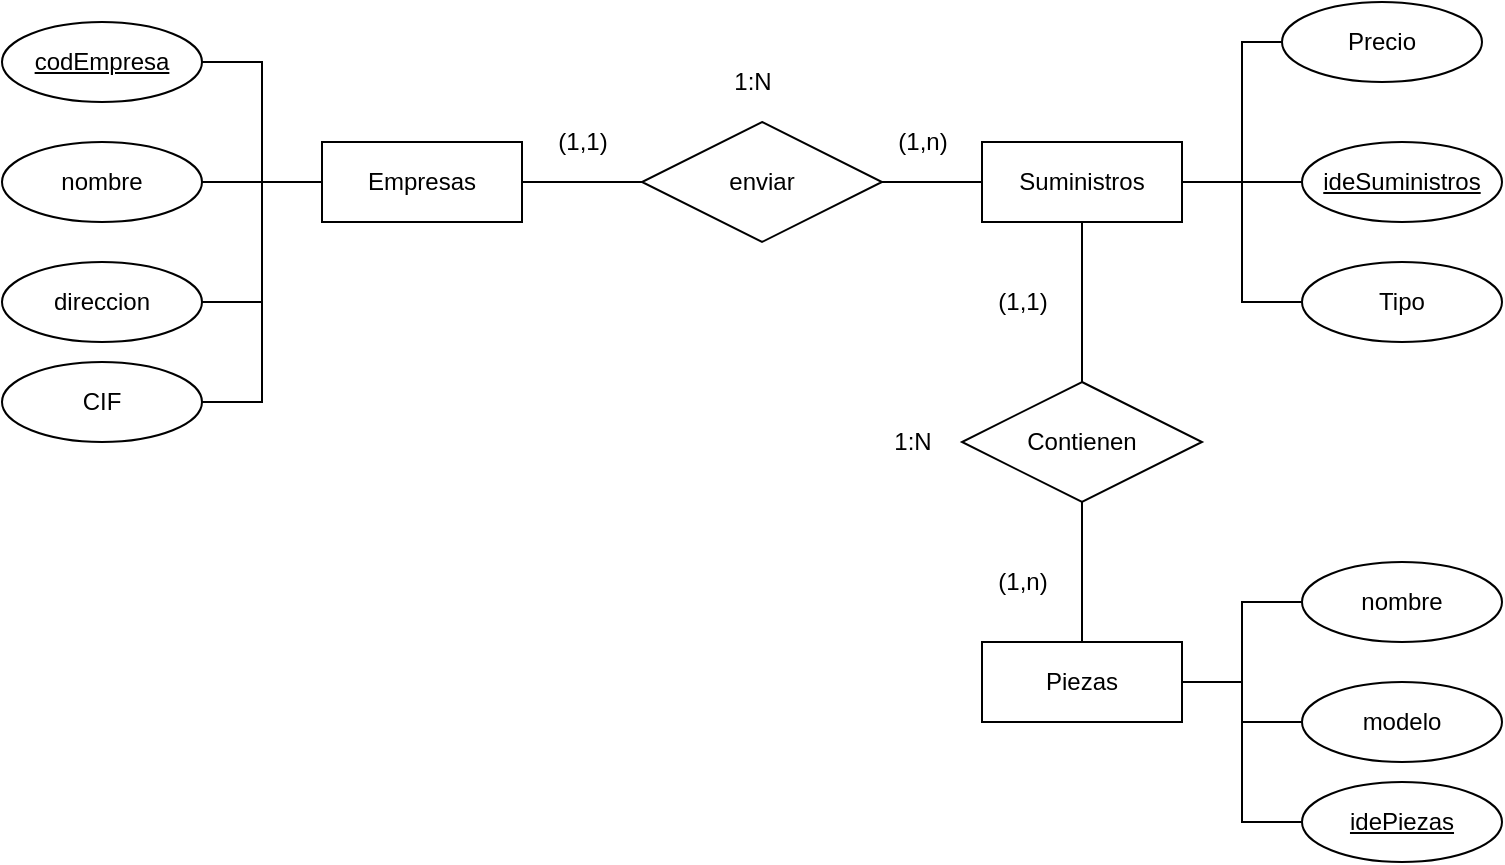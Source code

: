 <mxfile version="13.7.9" type="device"><diagram id="8VRrVGqS5DkXMS_zEGpq" name="Página-1"><mxGraphModel dx="1086" dy="806" grid="1" gridSize="10" guides="1" tooltips="1" connect="1" arrows="1" fold="1" page="1" pageScale="1" pageWidth="827" pageHeight="1169" math="0" shadow="0"><root><mxCell id="0"/><mxCell id="1" parent="0"/><mxCell id="Lz2beC8fx2rzeO-MVMVy-1" value="Empresas" style="whiteSpace=wrap;html=1;align=center;" vertex="1" parent="1"><mxGeometry x="180" y="160" width="100" height="40" as="geometry"/></mxCell><mxCell id="Lz2beC8fx2rzeO-MVMVy-2" value="Suministros" style="whiteSpace=wrap;html=1;align=center;" vertex="1" parent="1"><mxGeometry x="510" y="160" width="100" height="40" as="geometry"/></mxCell><mxCell id="Lz2beC8fx2rzeO-MVMVy-4" style="edgeStyle=orthogonalEdgeStyle;rounded=0;orthogonalLoop=1;jettySize=auto;html=1;entryX=1;entryY=0.5;entryDx=0;entryDy=0;endArrow=none;endFill=0;" edge="1" parent="1" source="Lz2beC8fx2rzeO-MVMVy-3" target="Lz2beC8fx2rzeO-MVMVy-1"><mxGeometry relative="1" as="geometry"/></mxCell><mxCell id="Lz2beC8fx2rzeO-MVMVy-5" style="edgeStyle=orthogonalEdgeStyle;rounded=0;orthogonalLoop=1;jettySize=auto;html=1;exitX=1;exitY=0.5;exitDx=0;exitDy=0;endArrow=none;endFill=0;" edge="1" parent="1" source="Lz2beC8fx2rzeO-MVMVy-3" target="Lz2beC8fx2rzeO-MVMVy-2"><mxGeometry relative="1" as="geometry"/></mxCell><mxCell id="Lz2beC8fx2rzeO-MVMVy-3" value="enviar" style="shape=rhombus;perimeter=rhombusPerimeter;whiteSpace=wrap;html=1;align=center;" vertex="1" parent="1"><mxGeometry x="340" y="150" width="120" height="60" as="geometry"/></mxCell><mxCell id="Lz2beC8fx2rzeO-MVMVy-6" value="(1,n)" style="text;html=1;align=center;verticalAlign=middle;resizable=0;points=[];autosize=1;" vertex="1" parent="1"><mxGeometry x="460" y="150" width="40" height="20" as="geometry"/></mxCell><mxCell id="Lz2beC8fx2rzeO-MVMVy-7" value="(1,1)" style="text;html=1;align=center;verticalAlign=middle;resizable=0;points=[];autosize=1;" vertex="1" parent="1"><mxGeometry x="290" y="150" width="40" height="20" as="geometry"/></mxCell><mxCell id="Lz2beC8fx2rzeO-MVMVy-8" value="1:N" style="text;html=1;align=center;verticalAlign=middle;resizable=0;points=[];autosize=1;" vertex="1" parent="1"><mxGeometry x="380" y="120" width="30" height="20" as="geometry"/></mxCell><mxCell id="Lz2beC8fx2rzeO-MVMVy-22" style="edgeStyle=orthogonalEdgeStyle;rounded=0;orthogonalLoop=1;jettySize=auto;html=1;endArrow=none;endFill=0;" edge="1" parent="1" source="Lz2beC8fx2rzeO-MVMVy-15" target="Lz2beC8fx2rzeO-MVMVy-1"><mxGeometry relative="1" as="geometry"/></mxCell><mxCell id="Lz2beC8fx2rzeO-MVMVy-15" value="nombre" style="ellipse;whiteSpace=wrap;html=1;align=center;" vertex="1" parent="1"><mxGeometry x="20" y="160" width="100" height="40" as="geometry"/></mxCell><mxCell id="Lz2beC8fx2rzeO-MVMVy-21" style="edgeStyle=orthogonalEdgeStyle;rounded=0;orthogonalLoop=1;jettySize=auto;html=1;exitX=1;exitY=0.5;exitDx=0;exitDy=0;entryX=0;entryY=0.5;entryDx=0;entryDy=0;endArrow=none;endFill=0;" edge="1" parent="1" source="Lz2beC8fx2rzeO-MVMVy-16" target="Lz2beC8fx2rzeO-MVMVy-1"><mxGeometry relative="1" as="geometry"/></mxCell><mxCell id="Lz2beC8fx2rzeO-MVMVy-16" value="&lt;u&gt;codEmpresa&lt;/u&gt;" style="ellipse;whiteSpace=wrap;html=1;align=center;" vertex="1" parent="1"><mxGeometry x="20" y="100" width="100" height="40" as="geometry"/></mxCell><mxCell id="Lz2beC8fx2rzeO-MVMVy-24" style="edgeStyle=orthogonalEdgeStyle;rounded=0;orthogonalLoop=1;jettySize=auto;html=1;entryX=0;entryY=0.5;entryDx=0;entryDy=0;endArrow=none;endFill=0;" edge="1" parent="1" source="Lz2beC8fx2rzeO-MVMVy-17" target="Lz2beC8fx2rzeO-MVMVy-1"><mxGeometry relative="1" as="geometry"/></mxCell><mxCell id="Lz2beC8fx2rzeO-MVMVy-17" value="CIF" style="ellipse;whiteSpace=wrap;html=1;align=center;" vertex="1" parent="1"><mxGeometry x="20" y="270" width="100" height="40" as="geometry"/></mxCell><mxCell id="Lz2beC8fx2rzeO-MVMVy-23" style="edgeStyle=orthogonalEdgeStyle;rounded=0;orthogonalLoop=1;jettySize=auto;html=1;entryX=0;entryY=0.5;entryDx=0;entryDy=0;endArrow=none;endFill=0;" edge="1" parent="1" source="Lz2beC8fx2rzeO-MVMVy-18" target="Lz2beC8fx2rzeO-MVMVy-1"><mxGeometry relative="1" as="geometry"/></mxCell><mxCell id="Lz2beC8fx2rzeO-MVMVy-18" value="direccion" style="ellipse;whiteSpace=wrap;html=1;align=center;" vertex="1" parent="1"><mxGeometry x="20" y="220" width="100" height="40" as="geometry"/></mxCell><mxCell id="Lz2beC8fx2rzeO-MVMVy-26" style="edgeStyle=orthogonalEdgeStyle;rounded=0;orthogonalLoop=1;jettySize=auto;html=1;entryX=1;entryY=0.5;entryDx=0;entryDy=0;endArrow=none;endFill=0;" edge="1" parent="1" source="Lz2beC8fx2rzeO-MVMVy-19" target="Lz2beC8fx2rzeO-MVMVy-2"><mxGeometry relative="1" as="geometry"/></mxCell><mxCell id="Lz2beC8fx2rzeO-MVMVy-19" value="Tipo" style="ellipse;whiteSpace=wrap;html=1;align=center;" vertex="1" parent="1"><mxGeometry x="670" y="220" width="100" height="40" as="geometry"/></mxCell><mxCell id="Lz2beC8fx2rzeO-MVMVy-28" style="edgeStyle=orthogonalEdgeStyle;rounded=0;orthogonalLoop=1;jettySize=auto;html=1;entryX=1;entryY=0.5;entryDx=0;entryDy=0;endArrow=none;endFill=0;" edge="1" parent="1" source="Lz2beC8fx2rzeO-MVMVy-20" target="Lz2beC8fx2rzeO-MVMVy-2"><mxGeometry relative="1" as="geometry"><Array as="points"><mxPoint x="640" y="110"/><mxPoint x="640" y="180"/></Array></mxGeometry></mxCell><mxCell id="Lz2beC8fx2rzeO-MVMVy-20" value="Precio" style="ellipse;whiteSpace=wrap;html=1;align=center;" vertex="1" parent="1"><mxGeometry x="660" y="90" width="100" height="40" as="geometry"/></mxCell><mxCell id="Lz2beC8fx2rzeO-MVMVy-27" style="edgeStyle=orthogonalEdgeStyle;rounded=0;orthogonalLoop=1;jettySize=auto;html=1;endArrow=none;endFill=0;" edge="1" parent="1" source="Lz2beC8fx2rzeO-MVMVy-25" target="Lz2beC8fx2rzeO-MVMVy-2"><mxGeometry relative="1" as="geometry"/></mxCell><mxCell id="Lz2beC8fx2rzeO-MVMVy-25" value="&lt;u&gt;ideSuministros&lt;/u&gt;" style="ellipse;whiteSpace=wrap;html=1;align=center;" vertex="1" parent="1"><mxGeometry x="670" y="160" width="100" height="40" as="geometry"/></mxCell><mxCell id="Lz2beC8fx2rzeO-MVMVy-32" style="edgeStyle=orthogonalEdgeStyle;rounded=0;orthogonalLoop=1;jettySize=auto;html=1;exitX=0.5;exitY=0;exitDx=0;exitDy=0;entryX=0.5;entryY=1;entryDx=0;entryDy=0;endArrow=none;endFill=0;" edge="1" parent="1" source="Lz2beC8fx2rzeO-MVMVy-29" target="Lz2beC8fx2rzeO-MVMVy-2"><mxGeometry relative="1" as="geometry"/></mxCell><mxCell id="Lz2beC8fx2rzeO-MVMVy-29" value="Contienen" style="shape=rhombus;perimeter=rhombusPerimeter;whiteSpace=wrap;html=1;align=center;" vertex="1" parent="1"><mxGeometry x="500" y="280" width="120" height="60" as="geometry"/></mxCell><mxCell id="Lz2beC8fx2rzeO-MVMVy-31" style="edgeStyle=orthogonalEdgeStyle;rounded=0;orthogonalLoop=1;jettySize=auto;html=1;entryX=0.5;entryY=1;entryDx=0;entryDy=0;endArrow=none;endFill=0;" edge="1" parent="1" source="Lz2beC8fx2rzeO-MVMVy-30" target="Lz2beC8fx2rzeO-MVMVy-29"><mxGeometry relative="1" as="geometry"/></mxCell><mxCell id="Lz2beC8fx2rzeO-MVMVy-30" value="Piezas" style="whiteSpace=wrap;html=1;align=center;" vertex="1" parent="1"><mxGeometry x="510" y="410" width="100" height="40" as="geometry"/></mxCell><mxCell id="Lz2beC8fx2rzeO-MVMVy-39" style="edgeStyle=orthogonalEdgeStyle;rounded=0;orthogonalLoop=1;jettySize=auto;html=1;entryX=1;entryY=0.5;entryDx=0;entryDy=0;endArrow=none;endFill=0;" edge="1" parent="1" source="Lz2beC8fx2rzeO-MVMVy-33" target="Lz2beC8fx2rzeO-MVMVy-30"><mxGeometry relative="1" as="geometry"/></mxCell><mxCell id="Lz2beC8fx2rzeO-MVMVy-33" value="&lt;u&gt;idePiezas&lt;/u&gt;" style="ellipse;whiteSpace=wrap;html=1;align=center;" vertex="1" parent="1"><mxGeometry x="670" y="480" width="100" height="40" as="geometry"/></mxCell><mxCell id="Lz2beC8fx2rzeO-MVMVy-38" style="edgeStyle=orthogonalEdgeStyle;rounded=0;orthogonalLoop=1;jettySize=auto;html=1;endArrow=none;endFill=0;" edge="1" parent="1" source="Lz2beC8fx2rzeO-MVMVy-34" target="Lz2beC8fx2rzeO-MVMVy-30"><mxGeometry relative="1" as="geometry"/></mxCell><mxCell id="Lz2beC8fx2rzeO-MVMVy-34" value="modelo" style="ellipse;whiteSpace=wrap;html=1;align=center;" vertex="1" parent="1"><mxGeometry x="670" y="430" width="100" height="40" as="geometry"/></mxCell><mxCell id="Lz2beC8fx2rzeO-MVMVy-37" style="edgeStyle=orthogonalEdgeStyle;rounded=0;orthogonalLoop=1;jettySize=auto;html=1;entryX=1;entryY=0.5;entryDx=0;entryDy=0;endArrow=none;endFill=0;" edge="1" parent="1" source="Lz2beC8fx2rzeO-MVMVy-35" target="Lz2beC8fx2rzeO-MVMVy-30"><mxGeometry relative="1" as="geometry"/></mxCell><mxCell id="Lz2beC8fx2rzeO-MVMVy-35" value="nombre" style="ellipse;whiteSpace=wrap;html=1;align=center;" vertex="1" parent="1"><mxGeometry x="670" y="370" width="100" height="40" as="geometry"/></mxCell><mxCell id="Lz2beC8fx2rzeO-MVMVy-40" value="(1,n)" style="text;html=1;align=center;verticalAlign=middle;resizable=0;points=[];autosize=1;" vertex="1" parent="1"><mxGeometry x="510" y="370" width="40" height="20" as="geometry"/></mxCell><mxCell id="Lz2beC8fx2rzeO-MVMVy-41" value="(1,1)" style="text;html=1;align=center;verticalAlign=middle;resizable=0;points=[];autosize=1;" vertex="1" parent="1"><mxGeometry x="510" y="230" width="40" height="20" as="geometry"/></mxCell><mxCell id="Lz2beC8fx2rzeO-MVMVy-42" value="1:N" style="text;html=1;align=center;verticalAlign=middle;resizable=0;points=[];autosize=1;" vertex="1" parent="1"><mxGeometry x="460" y="300" width="30" height="20" as="geometry"/></mxCell></root></mxGraphModel></diagram></mxfile>